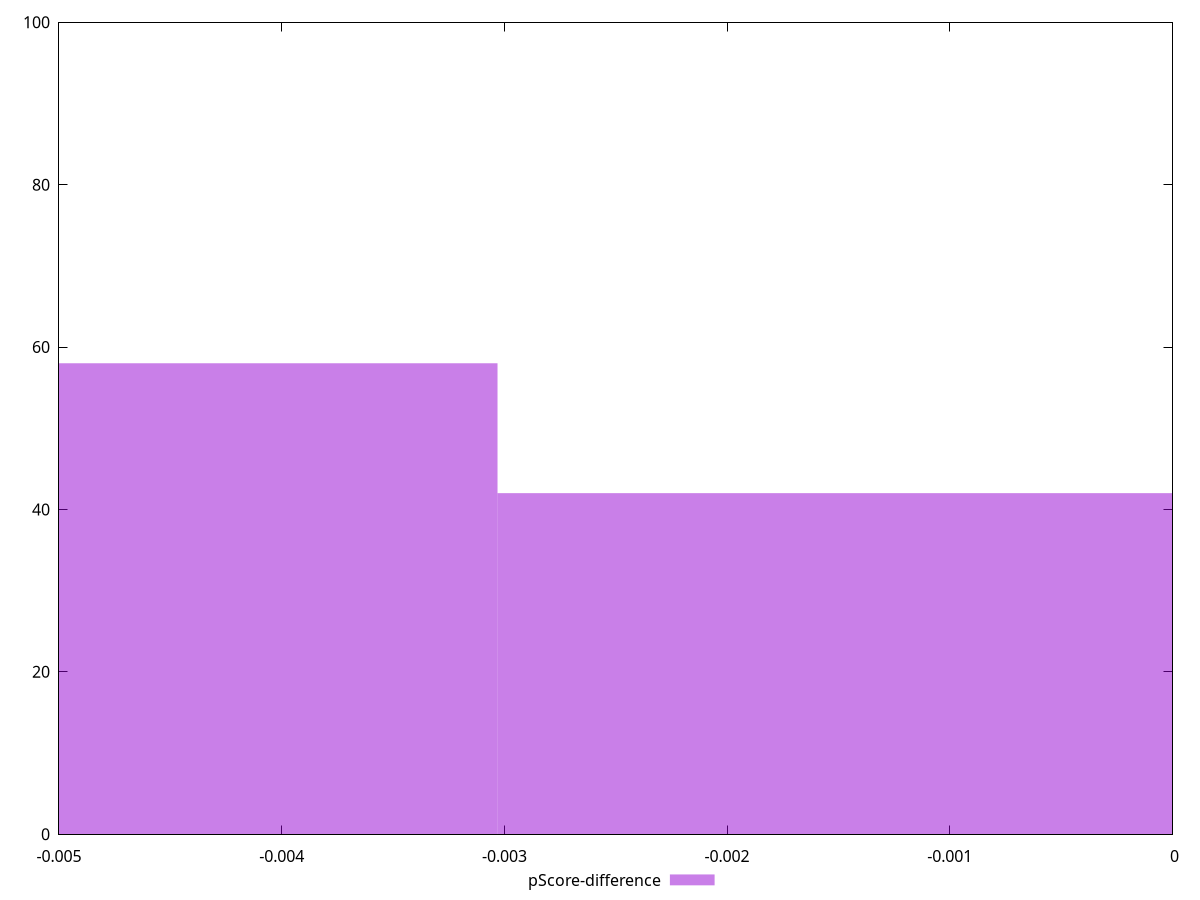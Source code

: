 reset

$pScoreDifference <<EOF
-0.0060618077734094855 58
0 42
EOF

set key outside below
set boxwidth 0.0060618077734094855
set xrange [-0.0050000000000000044:0]
set yrange [0:100]
set trange [0:100]
set style fill transparent solid 0.5 noborder
set terminal svg size 640, 490 enhanced background rgb 'white'
set output "report_00017_2021-02-10T15-08-03.406Z/offscreen-images/samples/pages/pScore-difference/histogram.svg"

plot $pScoreDifference title "pScore-difference" with boxes

reset
